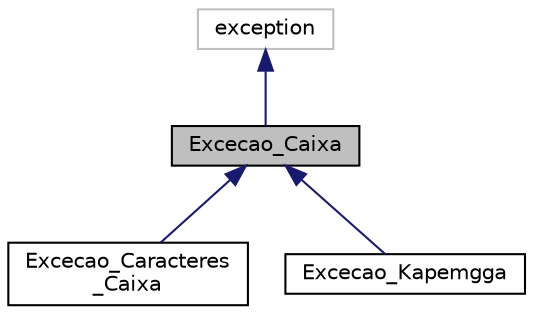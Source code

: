 digraph "Excecao_Caixa"
{
 // LATEX_PDF_SIZE
  edge [fontname="Helvetica",fontsize="10",labelfontname="Helvetica",labelfontsize="10"];
  node [fontname="Helvetica",fontsize="10",shape=record];
  Node1 [label="Excecao_Caixa",height=0.2,width=0.4,color="black", fillcolor="grey75", style="filled", fontcolor="black",tooltip="Caso de exceção do caixa."];
  Node2 -> Node1 [dir="back",color="midnightblue",fontsize="10",style="solid",fontname="Helvetica"];
  Node2 [label="exception",height=0.2,width=0.4,color="grey75", fillcolor="white", style="filled",tooltip=" "];
  Node1 -> Node3 [dir="back",color="midnightblue",fontsize="10",style="solid",fontname="Helvetica"];
  Node3 [label="Excecao_Caracteres\l_Caixa",height=0.2,width=0.4,color="black", fillcolor="white", style="filled",URL="$class_excecao___caracteres___caixa.html",tooltip="Caso de exceção do caixa."];
  Node1 -> Node4 [dir="back",color="midnightblue",fontsize="10",style="solid",fontname="Helvetica"];
  Node4 [label="Excecao_Kapemgga",height=0.2,width=0.4,color="black", fillcolor="white", style="filled",URL="$class_excecao___kapemgga.html",tooltip="Classe de exceções de Kapemgga."];
}
